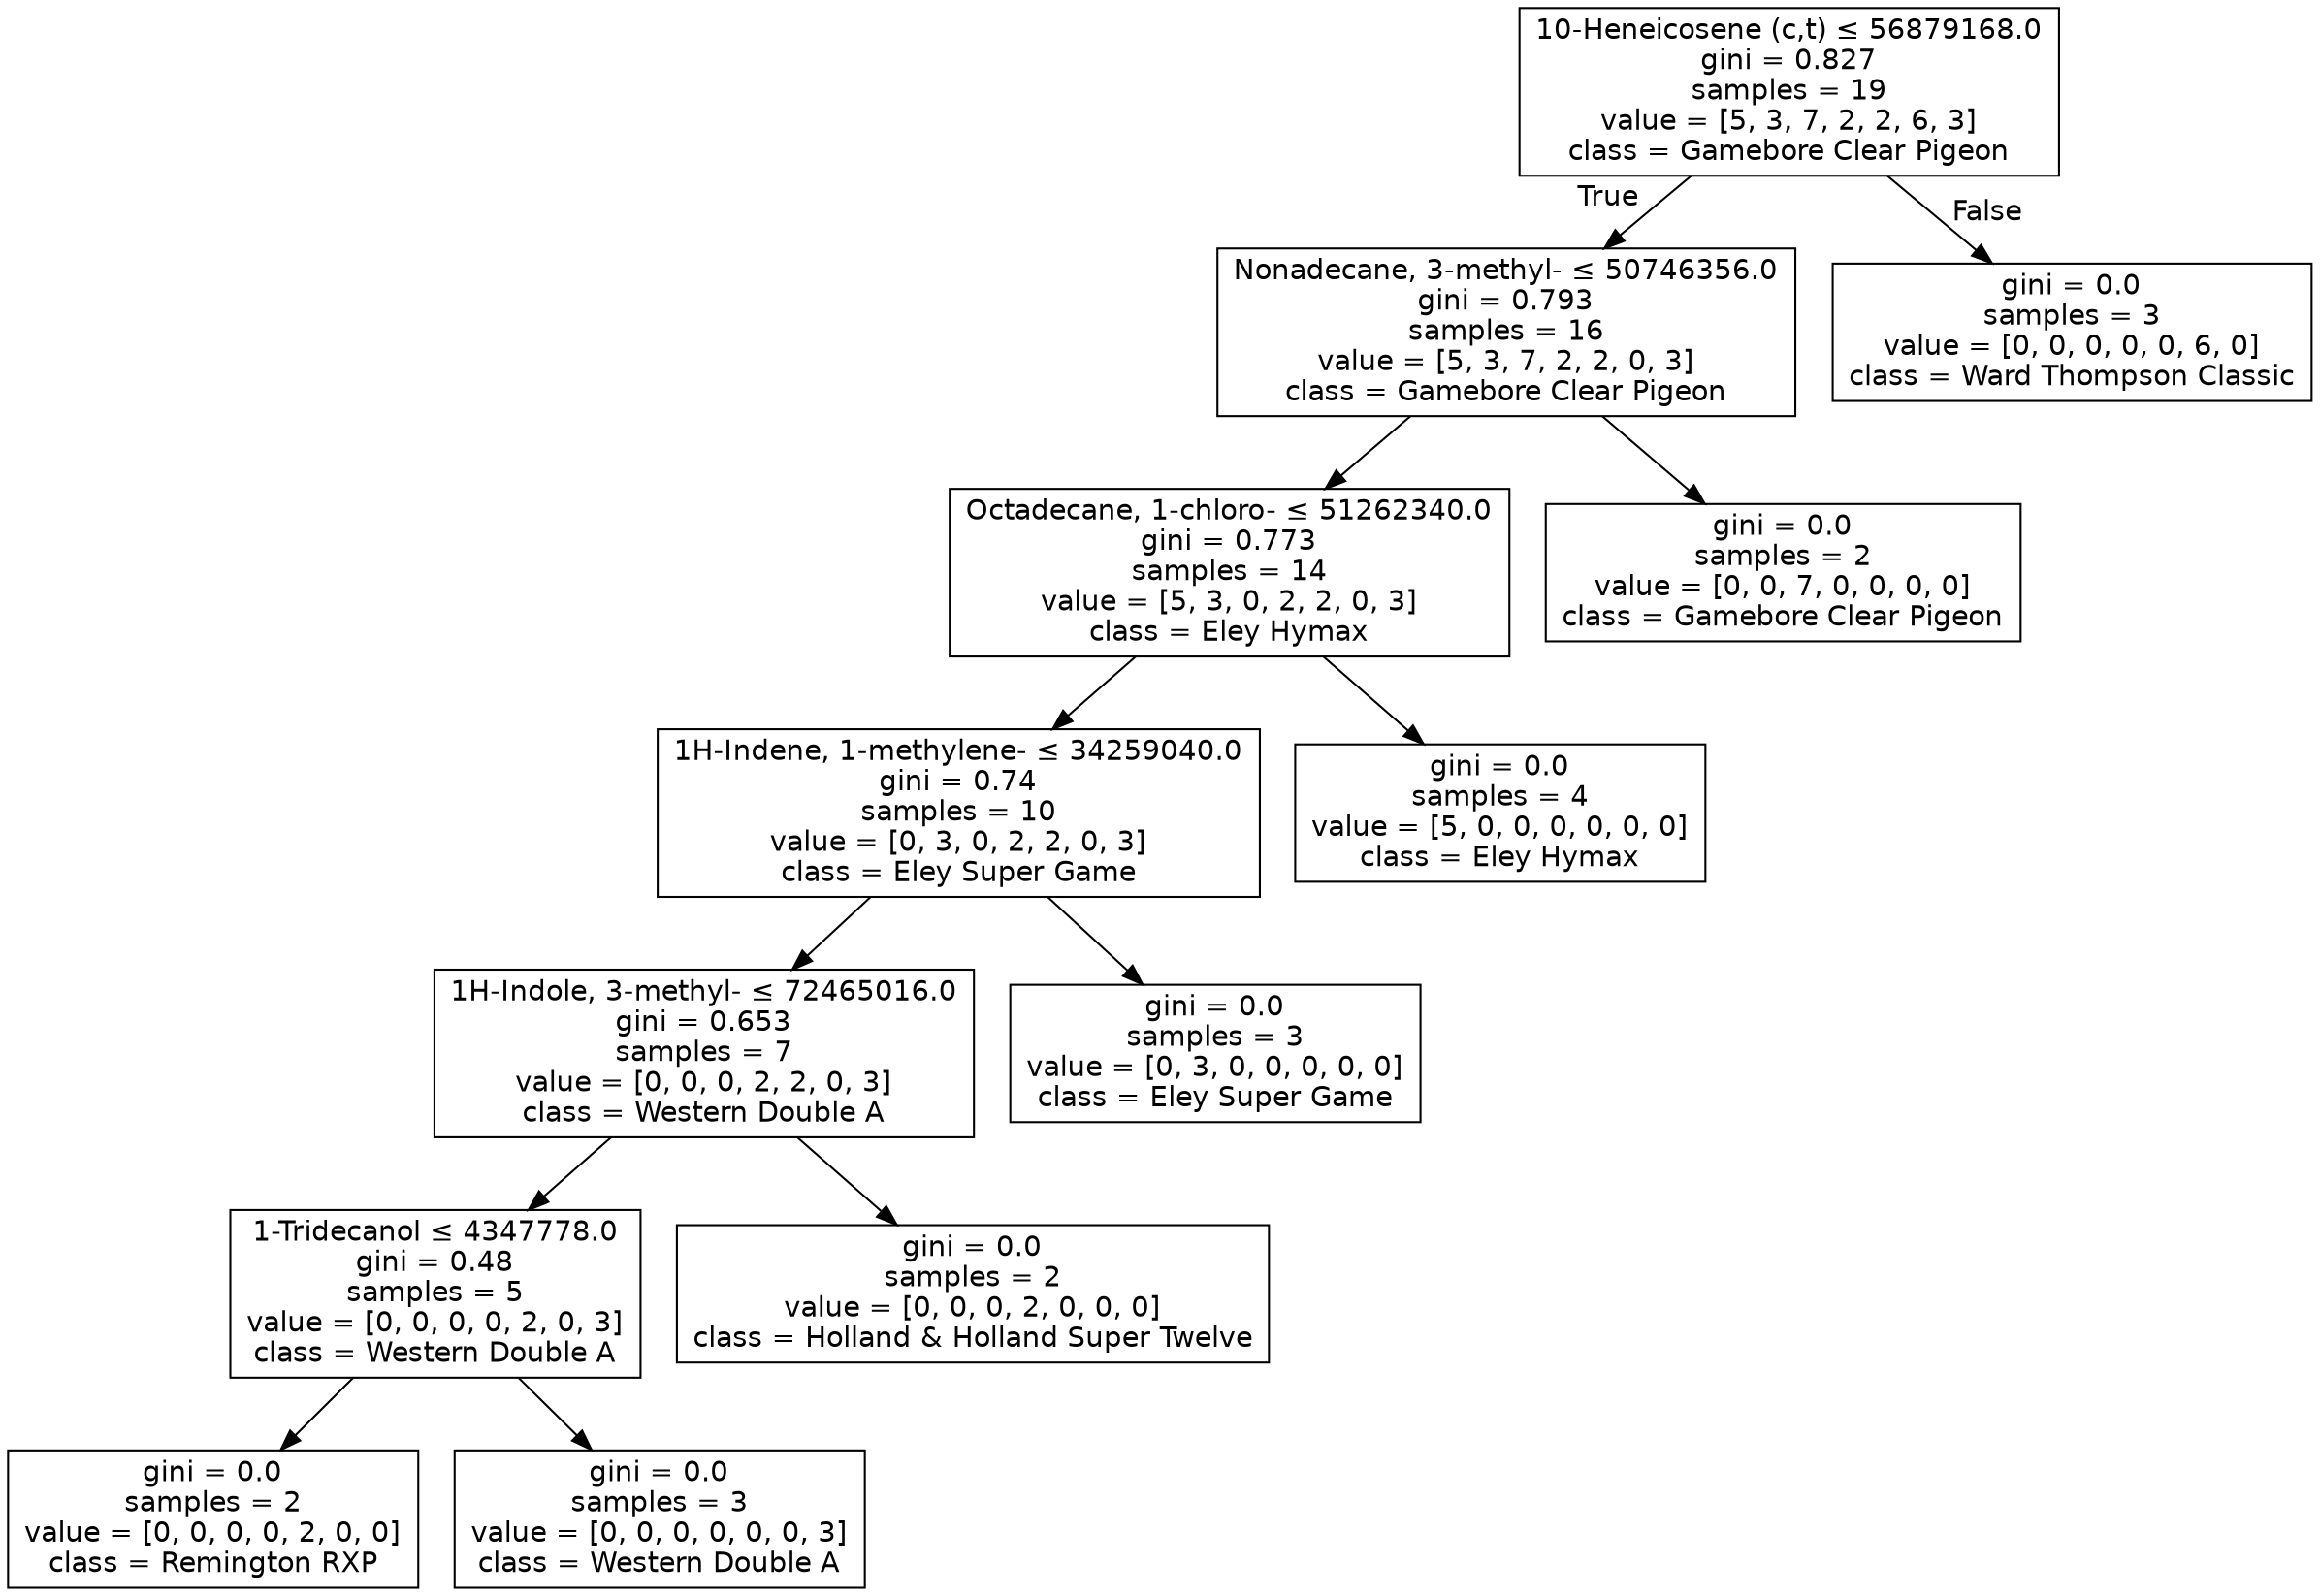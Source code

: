 digraph Tree {
node [shape=box, fontname="helvetica"] ;
edge [fontname="helvetica"] ;
0 [label=<10-Heneicosene (c,t) &le; 56879168.0<br/>gini = 0.827<br/>samples = 19<br/>value = [5, 3, 7, 2, 2, 6, 3]<br/>class = Gamebore Clear Pigeon>] ;
1 [label=<Nonadecane, 3-methyl- &le; 50746356.0<br/>gini = 0.793<br/>samples = 16<br/>value = [5, 3, 7, 2, 2, 0, 3]<br/>class = Gamebore Clear Pigeon>] ;
0 -> 1 [labeldistance=2.5, labelangle=45, headlabel="True"] ;
2 [label=<Octadecane, 1-chloro- &le; 51262340.0<br/>gini = 0.773<br/>samples = 14<br/>value = [5, 3, 0, 2, 2, 0, 3]<br/>class = Eley Hymax>] ;
1 -> 2 ;
3 [label=<1H-Indene, 1-methylene- &le; 34259040.0<br/>gini = 0.74<br/>samples = 10<br/>value = [0, 3, 0, 2, 2, 0, 3]<br/>class = Eley Super Game>] ;
2 -> 3 ;
4 [label=<1H-Indole, 3-methyl- &le; 72465016.0<br/>gini = 0.653<br/>samples = 7<br/>value = [0, 0, 0, 2, 2, 0, 3]<br/>class = Western Double A>] ;
3 -> 4 ;
5 [label=<1-Tridecanol &le; 4347778.0<br/>gini = 0.48<br/>samples = 5<br/>value = [0, 0, 0, 0, 2, 0, 3]<br/>class = Western Double A>] ;
4 -> 5 ;
6 [label=<gini = 0.0<br/>samples = 2<br/>value = [0, 0, 0, 0, 2, 0, 0]<br/>class = Remington RXP>] ;
5 -> 6 ;
7 [label=<gini = 0.0<br/>samples = 3<br/>value = [0, 0, 0, 0, 0, 0, 3]<br/>class = Western Double A>] ;
5 -> 7 ;
8 [label=<gini = 0.0<br/>samples = 2<br/>value = [0, 0, 0, 2, 0, 0, 0]<br/>class = Holland &amp; Holland Super Twelve>] ;
4 -> 8 ;
9 [label=<gini = 0.0<br/>samples = 3<br/>value = [0, 3, 0, 0, 0, 0, 0]<br/>class = Eley Super Game>] ;
3 -> 9 ;
10 [label=<gini = 0.0<br/>samples = 4<br/>value = [5, 0, 0, 0, 0, 0, 0]<br/>class = Eley Hymax>] ;
2 -> 10 ;
11 [label=<gini = 0.0<br/>samples = 2<br/>value = [0, 0, 7, 0, 0, 0, 0]<br/>class = Gamebore Clear Pigeon>] ;
1 -> 11 ;
12 [label=<gini = 0.0<br/>samples = 3<br/>value = [0, 0, 0, 0, 0, 6, 0]<br/>class = Ward Thompson Classic>] ;
0 -> 12 [labeldistance=2.5, labelangle=-45, headlabel="False"] ;
}
